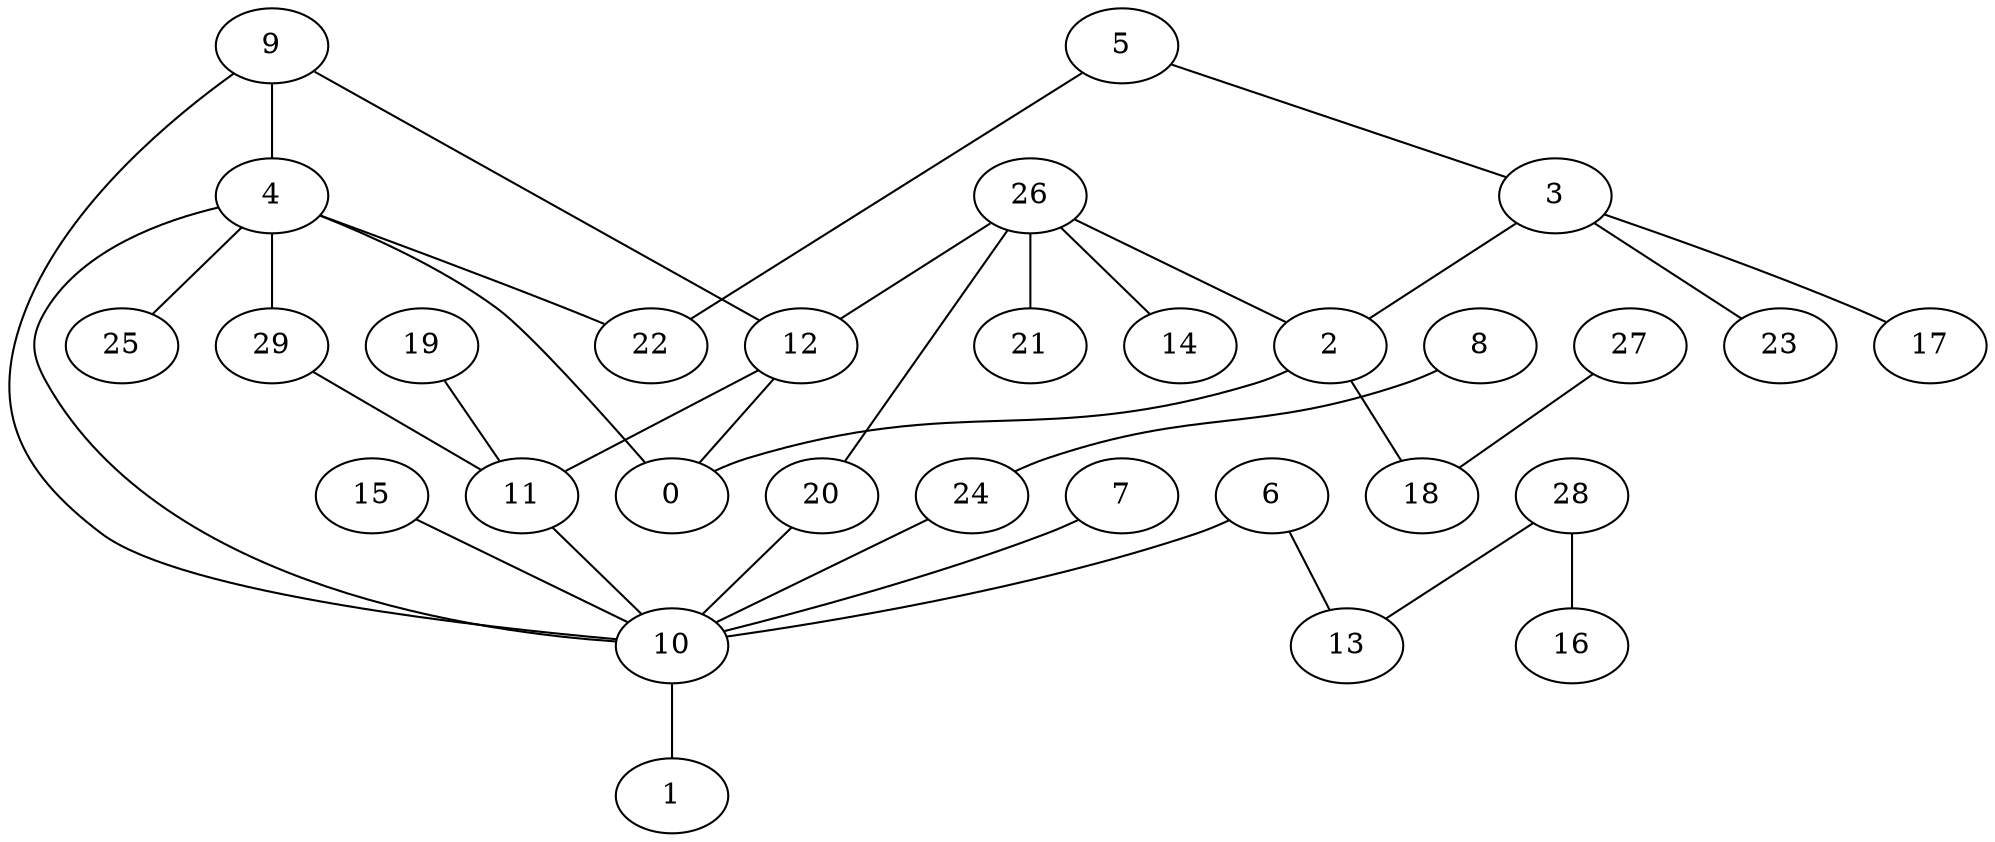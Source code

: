 digraph GG_graph {

subgraph G_graph {
edge [color = black]
"29" -> "11" [dir = none]
"15" -> "10" [dir = none]
"3" -> "23" [dir = none]
"3" -> "17" [dir = none]
"3" -> "2" [dir = none]
"6" -> "13" [dir = none]
"6" -> "10" [dir = none]
"19" -> "11" [dir = none]
"11" -> "10" [dir = none]
"26" -> "21" [dir = none]
"26" -> "2" [dir = none]
"26" -> "14" [dir = none]
"26" -> "20" [dir = none]
"26" -> "12" [dir = none]
"27" -> "18" [dir = none]
"2" -> "18" [dir = none]
"4" -> "22" [dir = none]
"4" -> "25" [dir = none]
"4" -> "0" [dir = none]
"4" -> "10" [dir = none]
"9" -> "4" [dir = none]
"9" -> "12" [dir = none]
"28" -> "16" [dir = none]
"28" -> "13" [dir = none]
"10" -> "1" [dir = none]
"7" -> "10" [dir = none]
"24" -> "10" [dir = none]
"5" -> "22" [dir = none]
"8" -> "24" [dir = none]
"20" -> "10" [dir = none]
"5" -> "3" [dir = none]
"12" -> "11" [dir = none]
"4" -> "29" [dir = none]
"12" -> "0" [dir = none]
"9" -> "10" [dir = none]
"2" -> "0" [dir = none]
}

}
